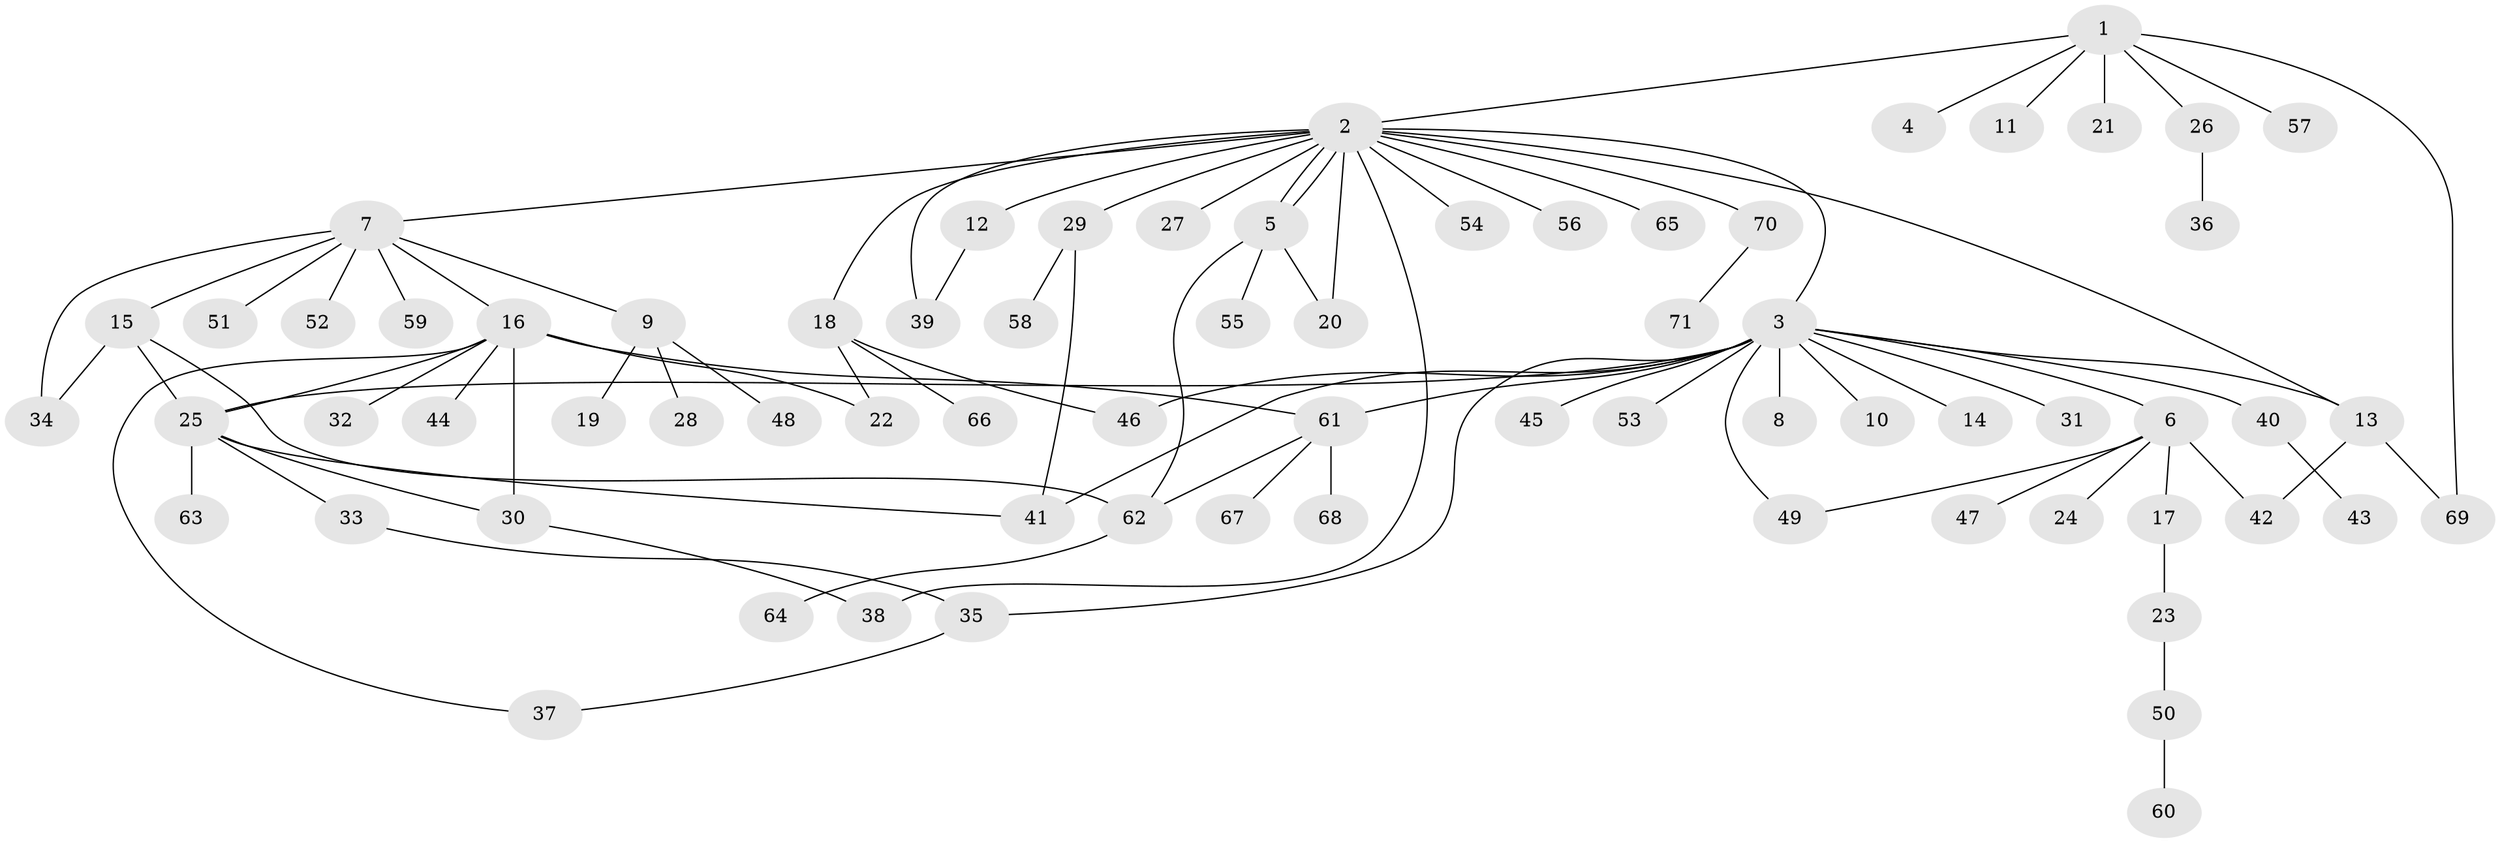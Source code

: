// coarse degree distribution, {3: 0.3181818181818182, 10: 0.045454545454545456, 7: 0.045454545454545456, 4: 0.09090909090909091, 5: 0.13636363636363635, 1: 0.22727272727272727, 2: 0.13636363636363635}
// Generated by graph-tools (version 1.1) at 2025/50/03/04/25 22:50:13]
// undirected, 71 vertices, 91 edges
graph export_dot {
  node [color=gray90,style=filled];
  1;
  2;
  3;
  4;
  5;
  6;
  7;
  8;
  9;
  10;
  11;
  12;
  13;
  14;
  15;
  16;
  17;
  18;
  19;
  20;
  21;
  22;
  23;
  24;
  25;
  26;
  27;
  28;
  29;
  30;
  31;
  32;
  33;
  34;
  35;
  36;
  37;
  38;
  39;
  40;
  41;
  42;
  43;
  44;
  45;
  46;
  47;
  48;
  49;
  50;
  51;
  52;
  53;
  54;
  55;
  56;
  57;
  58;
  59;
  60;
  61;
  62;
  63;
  64;
  65;
  66;
  67;
  68;
  69;
  70;
  71;
  1 -- 2;
  1 -- 4;
  1 -- 11;
  1 -- 21;
  1 -- 26;
  1 -- 57;
  1 -- 69;
  2 -- 3;
  2 -- 5;
  2 -- 5;
  2 -- 7;
  2 -- 12;
  2 -- 13;
  2 -- 18;
  2 -- 20;
  2 -- 27;
  2 -- 29;
  2 -- 38;
  2 -- 39;
  2 -- 54;
  2 -- 56;
  2 -- 65;
  2 -- 70;
  3 -- 6;
  3 -- 8;
  3 -- 10;
  3 -- 13;
  3 -- 14;
  3 -- 25;
  3 -- 31;
  3 -- 35;
  3 -- 40;
  3 -- 41;
  3 -- 45;
  3 -- 46;
  3 -- 49;
  3 -- 53;
  3 -- 61;
  5 -- 20;
  5 -- 55;
  5 -- 62;
  6 -- 17;
  6 -- 24;
  6 -- 42;
  6 -- 47;
  6 -- 49;
  7 -- 9;
  7 -- 15;
  7 -- 16;
  7 -- 34;
  7 -- 51;
  7 -- 52;
  7 -- 59;
  9 -- 19;
  9 -- 28;
  9 -- 48;
  12 -- 39;
  13 -- 42;
  13 -- 69;
  15 -- 25;
  15 -- 34;
  15 -- 62;
  16 -- 22;
  16 -- 25;
  16 -- 30;
  16 -- 32;
  16 -- 37;
  16 -- 44;
  16 -- 61;
  17 -- 23;
  18 -- 22;
  18 -- 46;
  18 -- 66;
  23 -- 50;
  25 -- 30;
  25 -- 33;
  25 -- 41;
  25 -- 63;
  26 -- 36;
  29 -- 41;
  29 -- 58;
  30 -- 38;
  33 -- 35;
  35 -- 37;
  40 -- 43;
  50 -- 60;
  61 -- 62;
  61 -- 67;
  61 -- 68;
  62 -- 64;
  70 -- 71;
}

